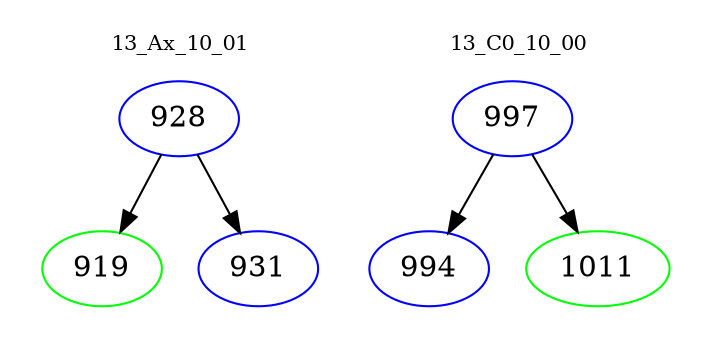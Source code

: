 digraph{
subgraph cluster_0 {
color = white
label = "13_Ax_10_01";
fontsize=10;
T0_928 [label="928", color="blue"]
T0_928 -> T0_919 [color="black"]
T0_919 [label="919", color="green"]
T0_928 -> T0_931 [color="black"]
T0_931 [label="931", color="blue"]
}
subgraph cluster_1 {
color = white
label = "13_C0_10_00";
fontsize=10;
T1_997 [label="997", color="blue"]
T1_997 -> T1_994 [color="black"]
T1_994 [label="994", color="blue"]
T1_997 -> T1_1011 [color="black"]
T1_1011 [label="1011", color="green"]
}
}
